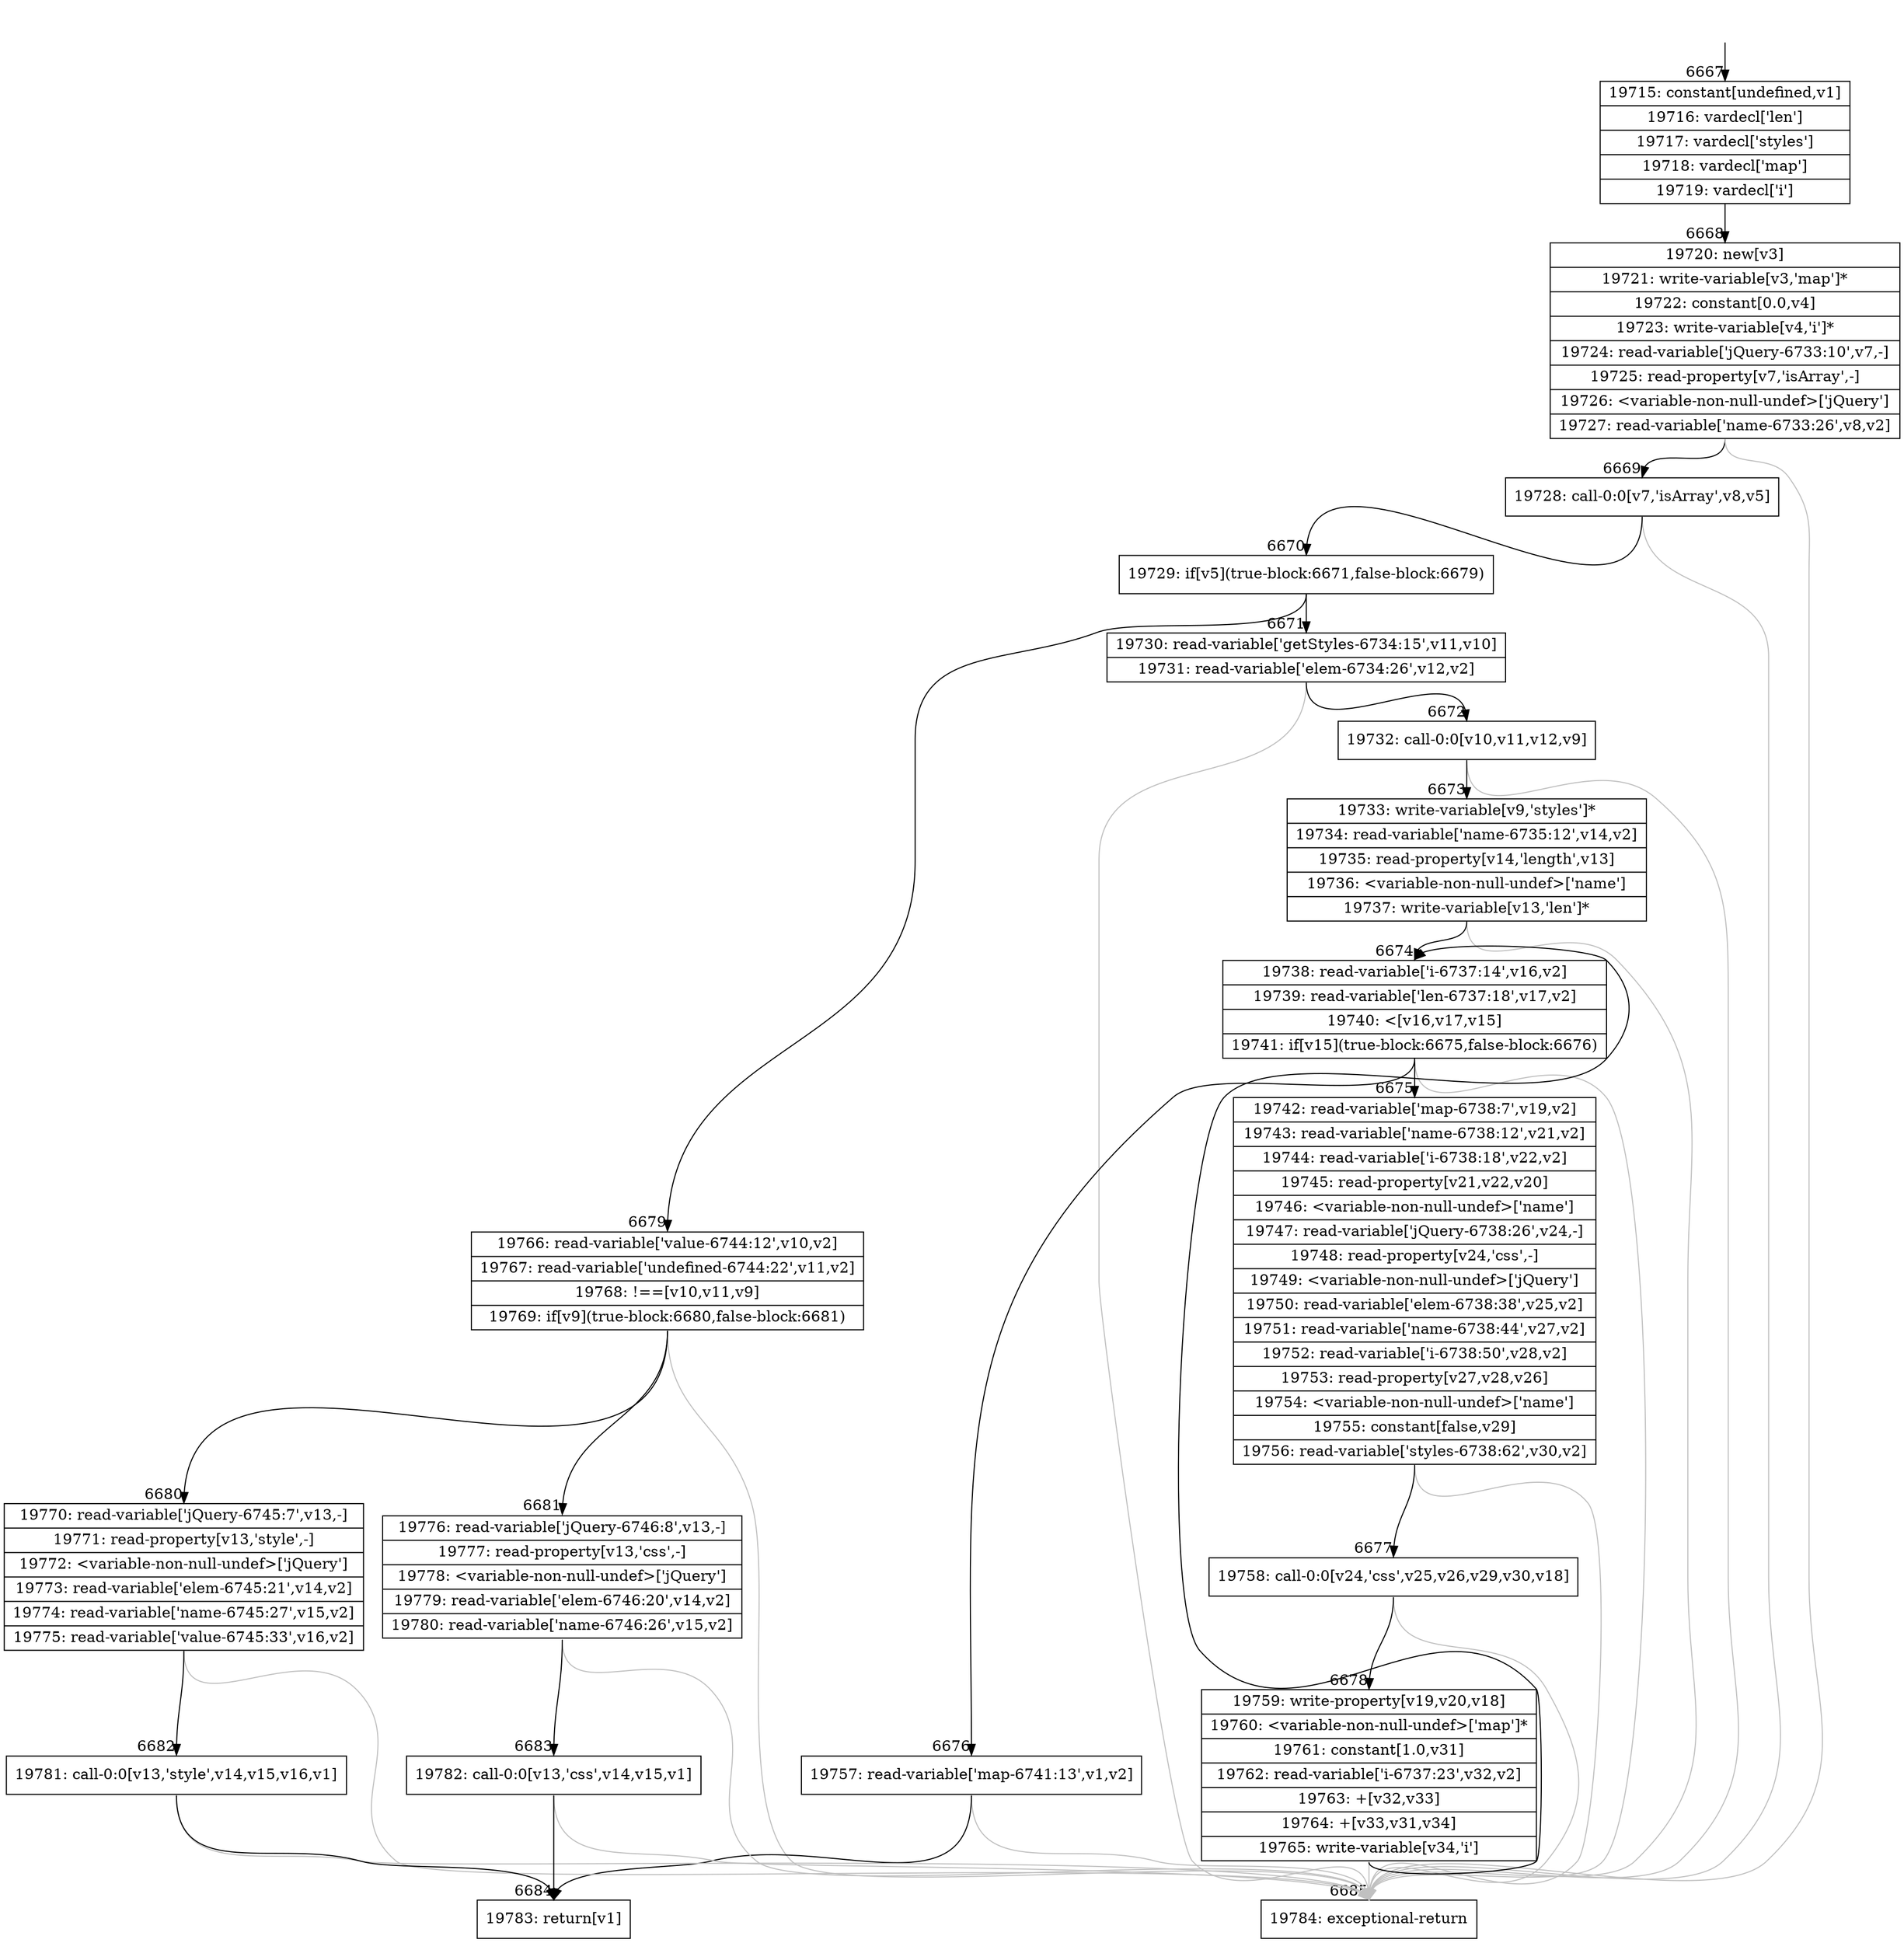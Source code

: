 digraph {
rankdir="TD"
BB_entry421[shape=none,label=""];
BB_entry421 -> BB6667 [tailport=s, headport=n, headlabel="    6667"]
BB6667 [shape=record label="{19715: constant[undefined,v1]|19716: vardecl['len']|19717: vardecl['styles']|19718: vardecl['map']|19719: vardecl['i']}" ] 
BB6667 -> BB6668 [tailport=s, headport=n, headlabel="      6668"]
BB6668 [shape=record label="{19720: new[v3]|19721: write-variable[v3,'map']*|19722: constant[0.0,v4]|19723: write-variable[v4,'i']*|19724: read-variable['jQuery-6733:10',v7,-]|19725: read-property[v7,'isArray',-]|19726: \<variable-non-null-undef\>['jQuery']|19727: read-variable['name-6733:26',v8,v2]}" ] 
BB6668 -> BB6669 [tailport=s, headport=n, headlabel="      6669"]
BB6668 -> BB6685 [tailport=s, headport=n, color=gray, headlabel="      6685"]
BB6669 [shape=record label="{19728: call-0:0[v7,'isArray',v8,v5]}" ] 
BB6669 -> BB6670 [tailport=s, headport=n, headlabel="      6670"]
BB6669 -> BB6685 [tailport=s, headport=n, color=gray]
BB6670 [shape=record label="{19729: if[v5](true-block:6671,false-block:6679)}" ] 
BB6670 -> BB6671 [tailport=s, headport=n, headlabel="      6671"]
BB6670 -> BB6679 [tailport=s, headport=n, headlabel="      6679"]
BB6671 [shape=record label="{19730: read-variable['getStyles-6734:15',v11,v10]|19731: read-variable['elem-6734:26',v12,v2]}" ] 
BB6671 -> BB6672 [tailport=s, headport=n, headlabel="      6672"]
BB6671 -> BB6685 [tailport=s, headport=n, color=gray]
BB6672 [shape=record label="{19732: call-0:0[v10,v11,v12,v9]}" ] 
BB6672 -> BB6673 [tailport=s, headport=n, headlabel="      6673"]
BB6672 -> BB6685 [tailport=s, headport=n, color=gray]
BB6673 [shape=record label="{19733: write-variable[v9,'styles']*|19734: read-variable['name-6735:12',v14,v2]|19735: read-property[v14,'length',v13]|19736: \<variable-non-null-undef\>['name']|19737: write-variable[v13,'len']*}" ] 
BB6673 -> BB6674 [tailport=s, headport=n, headlabel="      6674"]
BB6673 -> BB6685 [tailport=s, headport=n, color=gray]
BB6674 [shape=record label="{19738: read-variable['i-6737:14',v16,v2]|19739: read-variable['len-6737:18',v17,v2]|19740: \<[v16,v17,v15]|19741: if[v15](true-block:6675,false-block:6676)}" ] 
BB6674 -> BB6675 [tailport=s, headport=n, headlabel="      6675"]
BB6674 -> BB6676 [tailport=s, headport=n, headlabel="      6676"]
BB6674 -> BB6685 [tailport=s, headport=n, color=gray]
BB6675 [shape=record label="{19742: read-variable['map-6738:7',v19,v2]|19743: read-variable['name-6738:12',v21,v2]|19744: read-variable['i-6738:18',v22,v2]|19745: read-property[v21,v22,v20]|19746: \<variable-non-null-undef\>['name']|19747: read-variable['jQuery-6738:26',v24,-]|19748: read-property[v24,'css',-]|19749: \<variable-non-null-undef\>['jQuery']|19750: read-variable['elem-6738:38',v25,v2]|19751: read-variable['name-6738:44',v27,v2]|19752: read-variable['i-6738:50',v28,v2]|19753: read-property[v27,v28,v26]|19754: \<variable-non-null-undef\>['name']|19755: constant[false,v29]|19756: read-variable['styles-6738:62',v30,v2]}" ] 
BB6675 -> BB6677 [tailport=s, headport=n, headlabel="      6677"]
BB6675 -> BB6685 [tailport=s, headport=n, color=gray]
BB6676 [shape=record label="{19757: read-variable['map-6741:13',v1,v2]}" ] 
BB6676 -> BB6684 [tailport=s, headport=n, headlabel="      6684"]
BB6676 -> BB6685 [tailport=s, headport=n, color=gray]
BB6677 [shape=record label="{19758: call-0:0[v24,'css',v25,v26,v29,v30,v18]}" ] 
BB6677 -> BB6678 [tailport=s, headport=n, headlabel="      6678"]
BB6677 -> BB6685 [tailport=s, headport=n, color=gray]
BB6678 [shape=record label="{19759: write-property[v19,v20,v18]|19760: \<variable-non-null-undef\>['map']*|19761: constant[1.0,v31]|19762: read-variable['i-6737:23',v32,v2]|19763: +[v32,v33]|19764: +[v33,v31,v34]|19765: write-variable[v34,'i']}" ] 
BB6678 -> BB6674 [tailport=s, headport=n]
BB6678 -> BB6685 [tailport=s, headport=n, color=gray]
BB6679 [shape=record label="{19766: read-variable['value-6744:12',v10,v2]|19767: read-variable['undefined-6744:22',v11,v2]|19768: !==[v10,v11,v9]|19769: if[v9](true-block:6680,false-block:6681)}" ] 
BB6679 -> BB6680 [tailport=s, headport=n, headlabel="      6680"]
BB6679 -> BB6681 [tailport=s, headport=n, headlabel="      6681"]
BB6679 -> BB6685 [tailport=s, headport=n, color=gray]
BB6680 [shape=record label="{19770: read-variable['jQuery-6745:7',v13,-]|19771: read-property[v13,'style',-]|19772: \<variable-non-null-undef\>['jQuery']|19773: read-variable['elem-6745:21',v14,v2]|19774: read-variable['name-6745:27',v15,v2]|19775: read-variable['value-6745:33',v16,v2]}" ] 
BB6680 -> BB6682 [tailport=s, headport=n, headlabel="      6682"]
BB6680 -> BB6685 [tailport=s, headport=n, color=gray]
BB6681 [shape=record label="{19776: read-variable['jQuery-6746:8',v13,-]|19777: read-property[v13,'css',-]|19778: \<variable-non-null-undef\>['jQuery']|19779: read-variable['elem-6746:20',v14,v2]|19780: read-variable['name-6746:26',v15,v2]}" ] 
BB6681 -> BB6683 [tailport=s, headport=n, headlabel="      6683"]
BB6681 -> BB6685 [tailport=s, headport=n, color=gray]
BB6682 [shape=record label="{19781: call-0:0[v13,'style',v14,v15,v16,v1]}" ] 
BB6682 -> BB6684 [tailport=s, headport=n]
BB6682 -> BB6685 [tailport=s, headport=n, color=gray]
BB6683 [shape=record label="{19782: call-0:0[v13,'css',v14,v15,v1]}" ] 
BB6683 -> BB6684 [tailport=s, headport=n]
BB6683 -> BB6685 [tailport=s, headport=n, color=gray]
BB6684 [shape=record label="{19783: return[v1]}" ] 
BB6685 [shape=record label="{19784: exceptional-return}" ] 
}
